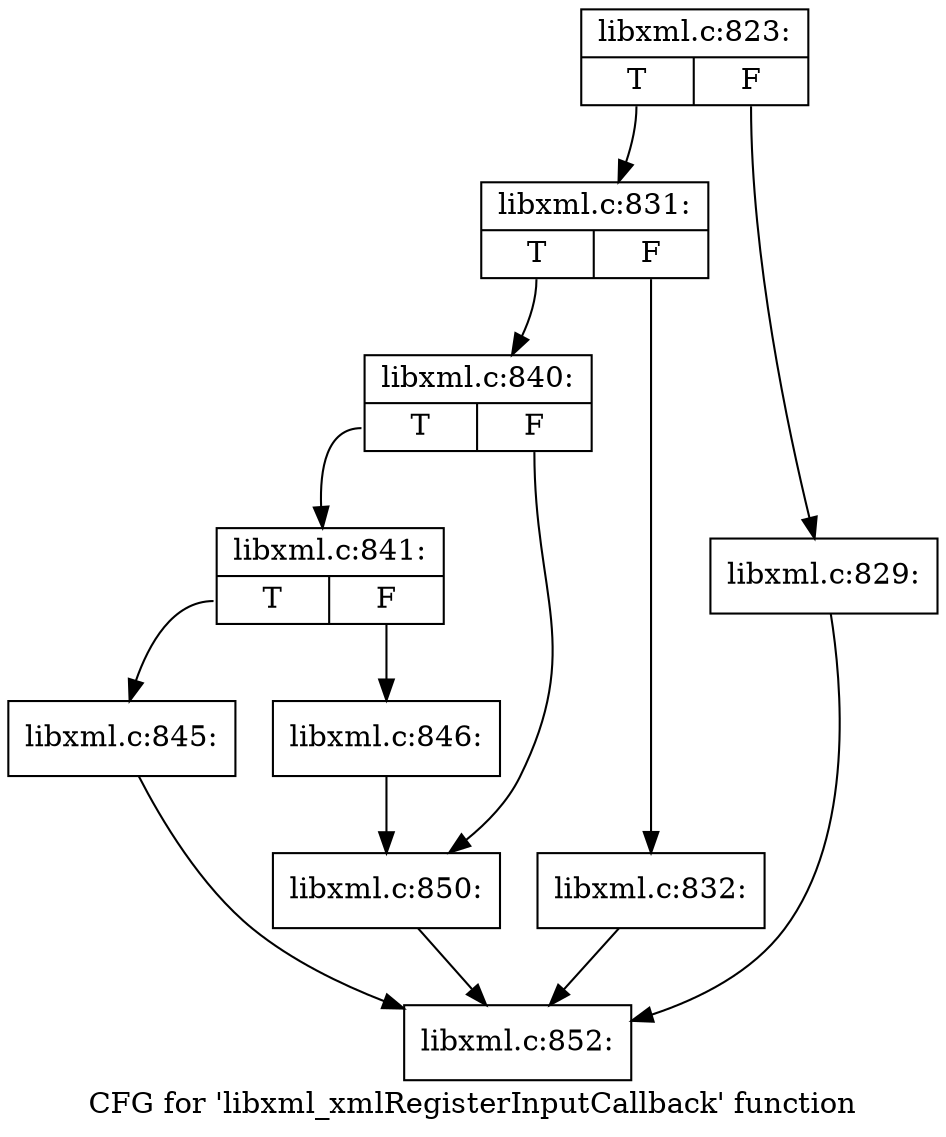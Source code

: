 digraph "CFG for 'libxml_xmlRegisterInputCallback' function" {
	label="CFG for 'libxml_xmlRegisterInputCallback' function";

	Node0x5219fd0 [shape=record,label="{libxml.c:823:|{<s0>T|<s1>F}}"];
	Node0x5219fd0:s0 -> Node0x5220fc0;
	Node0x5219fd0:s1 -> Node0x5220f70;
	Node0x5220f70 [shape=record,label="{libxml.c:829:}"];
	Node0x5220f70 -> Node0x521bee0;
	Node0x5220fc0 [shape=record,label="{libxml.c:831:|{<s0>T|<s1>F}}"];
	Node0x5220fc0:s0 -> Node0x5221740;
	Node0x5220fc0:s1 -> Node0x52216f0;
	Node0x52216f0 [shape=record,label="{libxml.c:832:}"];
	Node0x52216f0 -> Node0x521bee0;
	Node0x5221740 [shape=record,label="{libxml.c:840:|{<s0>T|<s1>F}}"];
	Node0x5221740:s0 -> Node0x5222010;
	Node0x5221740:s1 -> Node0x5222060;
	Node0x5222010 [shape=record,label="{libxml.c:841:|{<s0>T|<s1>F}}"];
	Node0x5222010:s0 -> Node0x5222d10;
	Node0x5222010:s1 -> Node0x52228c0;
	Node0x5222d10 [shape=record,label="{libxml.c:845:}"];
	Node0x5222d10 -> Node0x521bee0;
	Node0x52228c0 [shape=record,label="{libxml.c:846:}"];
	Node0x52228c0 -> Node0x5222060;
	Node0x5222060 [shape=record,label="{libxml.c:850:}"];
	Node0x5222060 -> Node0x521bee0;
	Node0x521bee0 [shape=record,label="{libxml.c:852:}"];
}
